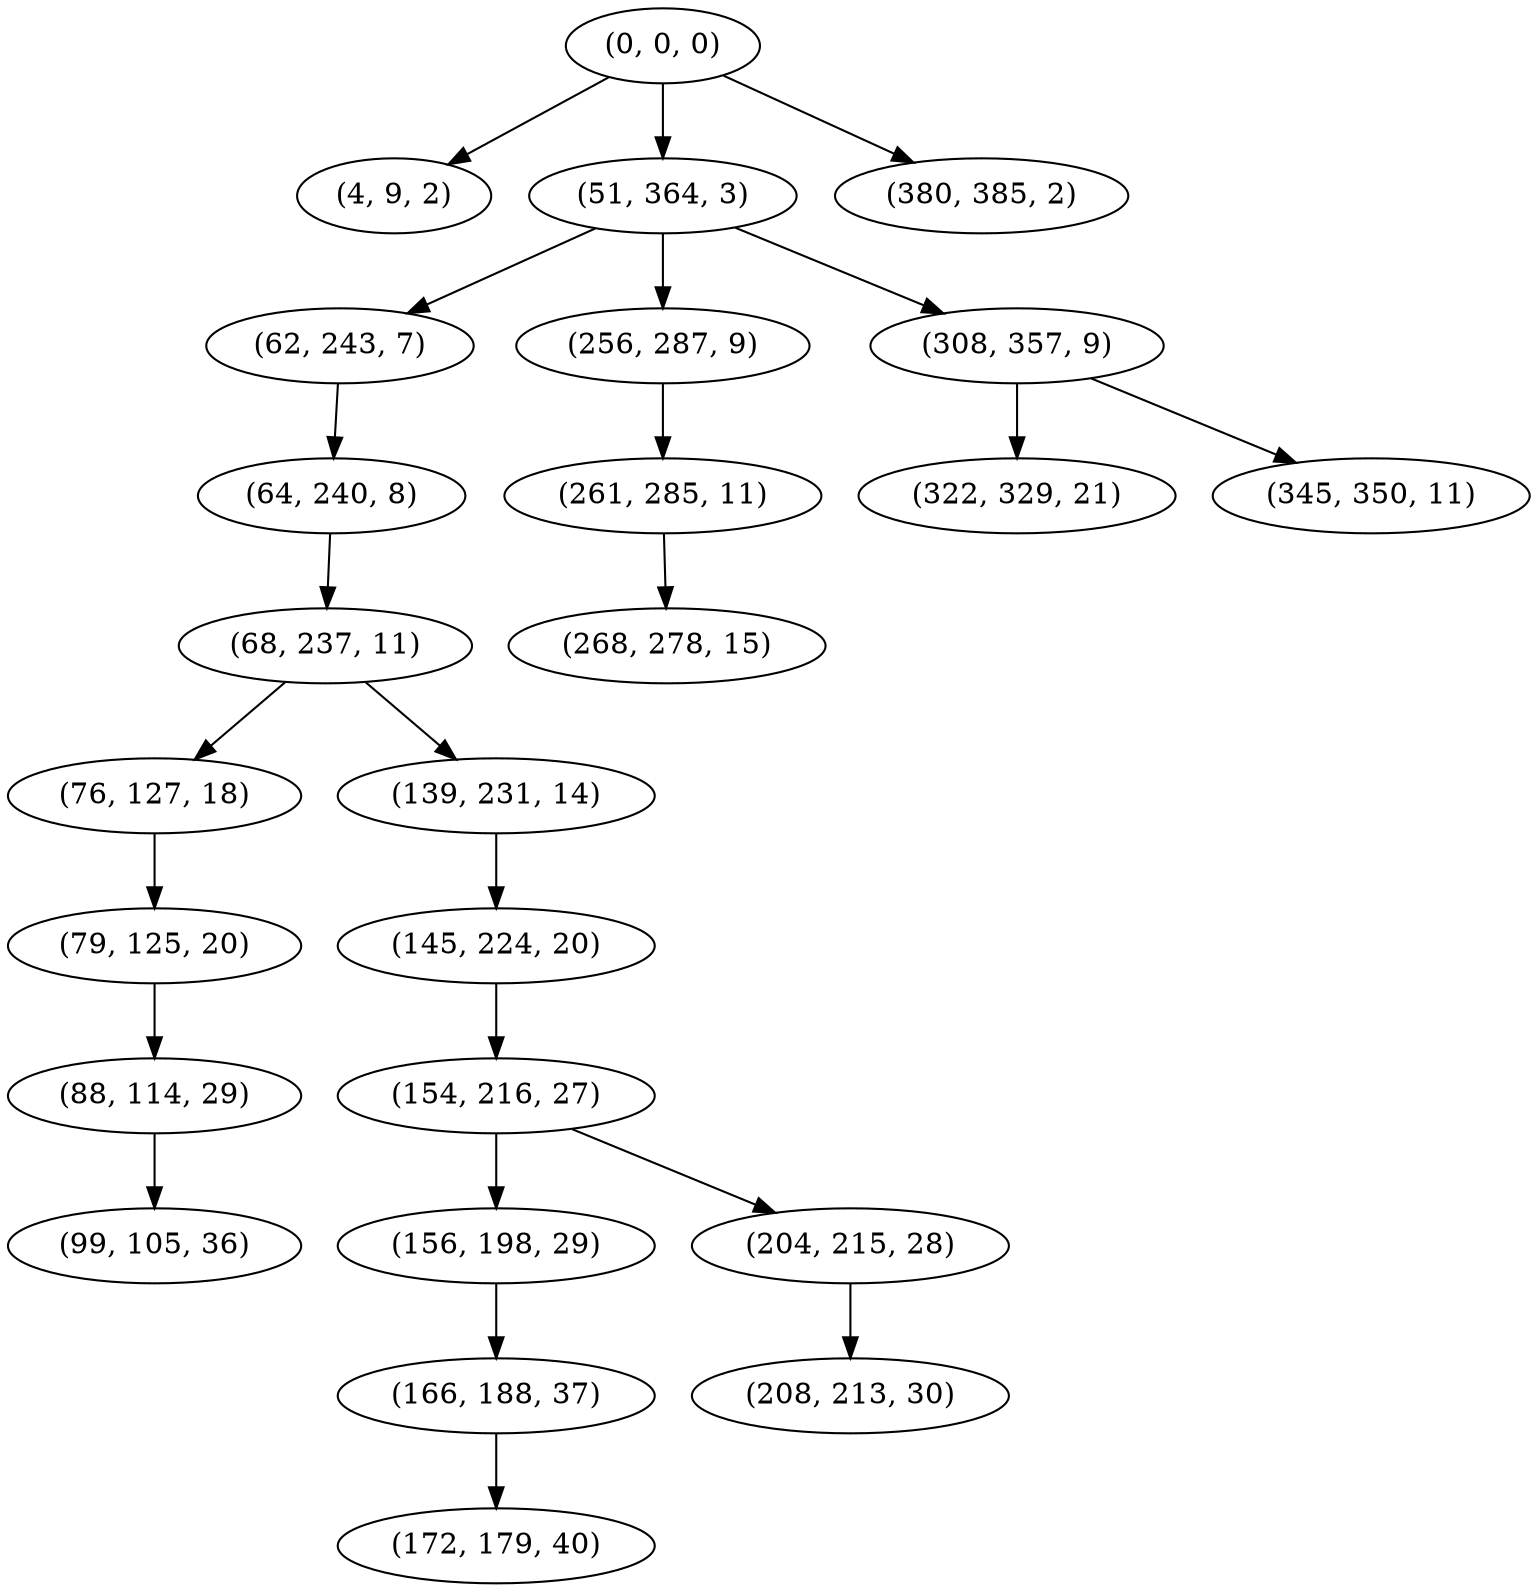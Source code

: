 digraph tree {
    "(0, 0, 0)";
    "(4, 9, 2)";
    "(51, 364, 3)";
    "(62, 243, 7)";
    "(64, 240, 8)";
    "(68, 237, 11)";
    "(76, 127, 18)";
    "(79, 125, 20)";
    "(88, 114, 29)";
    "(99, 105, 36)";
    "(139, 231, 14)";
    "(145, 224, 20)";
    "(154, 216, 27)";
    "(156, 198, 29)";
    "(166, 188, 37)";
    "(172, 179, 40)";
    "(204, 215, 28)";
    "(208, 213, 30)";
    "(256, 287, 9)";
    "(261, 285, 11)";
    "(268, 278, 15)";
    "(308, 357, 9)";
    "(322, 329, 21)";
    "(345, 350, 11)";
    "(380, 385, 2)";
    "(0, 0, 0)" -> "(4, 9, 2)";
    "(0, 0, 0)" -> "(51, 364, 3)";
    "(0, 0, 0)" -> "(380, 385, 2)";
    "(51, 364, 3)" -> "(62, 243, 7)";
    "(51, 364, 3)" -> "(256, 287, 9)";
    "(51, 364, 3)" -> "(308, 357, 9)";
    "(62, 243, 7)" -> "(64, 240, 8)";
    "(64, 240, 8)" -> "(68, 237, 11)";
    "(68, 237, 11)" -> "(76, 127, 18)";
    "(68, 237, 11)" -> "(139, 231, 14)";
    "(76, 127, 18)" -> "(79, 125, 20)";
    "(79, 125, 20)" -> "(88, 114, 29)";
    "(88, 114, 29)" -> "(99, 105, 36)";
    "(139, 231, 14)" -> "(145, 224, 20)";
    "(145, 224, 20)" -> "(154, 216, 27)";
    "(154, 216, 27)" -> "(156, 198, 29)";
    "(154, 216, 27)" -> "(204, 215, 28)";
    "(156, 198, 29)" -> "(166, 188, 37)";
    "(166, 188, 37)" -> "(172, 179, 40)";
    "(204, 215, 28)" -> "(208, 213, 30)";
    "(256, 287, 9)" -> "(261, 285, 11)";
    "(261, 285, 11)" -> "(268, 278, 15)";
    "(308, 357, 9)" -> "(322, 329, 21)";
    "(308, 357, 9)" -> "(345, 350, 11)";
}
